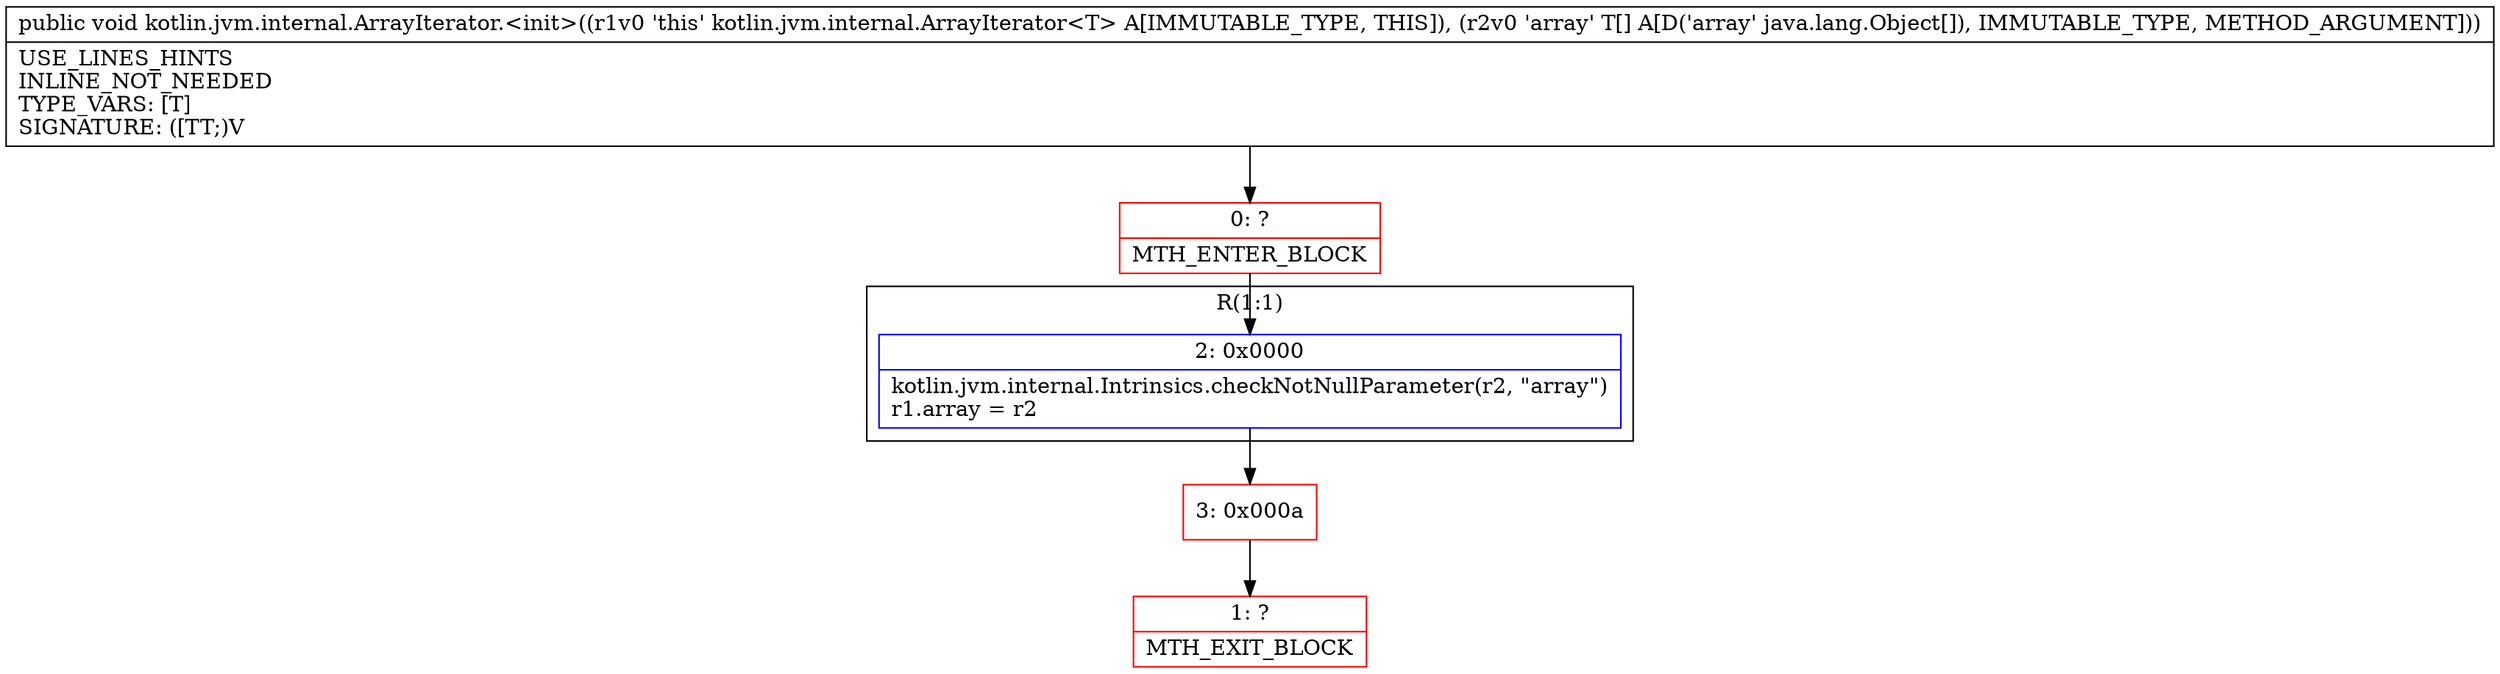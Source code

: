 digraph "CFG forkotlin.jvm.internal.ArrayIterator.\<init\>([Ljava\/lang\/Object;)V" {
subgraph cluster_Region_1812977526 {
label = "R(1:1)";
node [shape=record,color=blue];
Node_2 [shape=record,label="{2\:\ 0x0000|kotlin.jvm.internal.Intrinsics.checkNotNullParameter(r2, \"array\")\lr1.array = r2\l}"];
}
Node_0 [shape=record,color=red,label="{0\:\ ?|MTH_ENTER_BLOCK\l}"];
Node_3 [shape=record,color=red,label="{3\:\ 0x000a}"];
Node_1 [shape=record,color=red,label="{1\:\ ?|MTH_EXIT_BLOCK\l}"];
MethodNode[shape=record,label="{public void kotlin.jvm.internal.ArrayIterator.\<init\>((r1v0 'this' kotlin.jvm.internal.ArrayIterator\<T\> A[IMMUTABLE_TYPE, THIS]), (r2v0 'array' T[] A[D('array' java.lang.Object[]), IMMUTABLE_TYPE, METHOD_ARGUMENT]))  | USE_LINES_HINTS\lINLINE_NOT_NEEDED\lTYPE_VARS: [T]\lSIGNATURE: ([TT;)V\l}"];
MethodNode -> Node_0;Node_2 -> Node_3;
Node_0 -> Node_2;
Node_3 -> Node_1;
}

